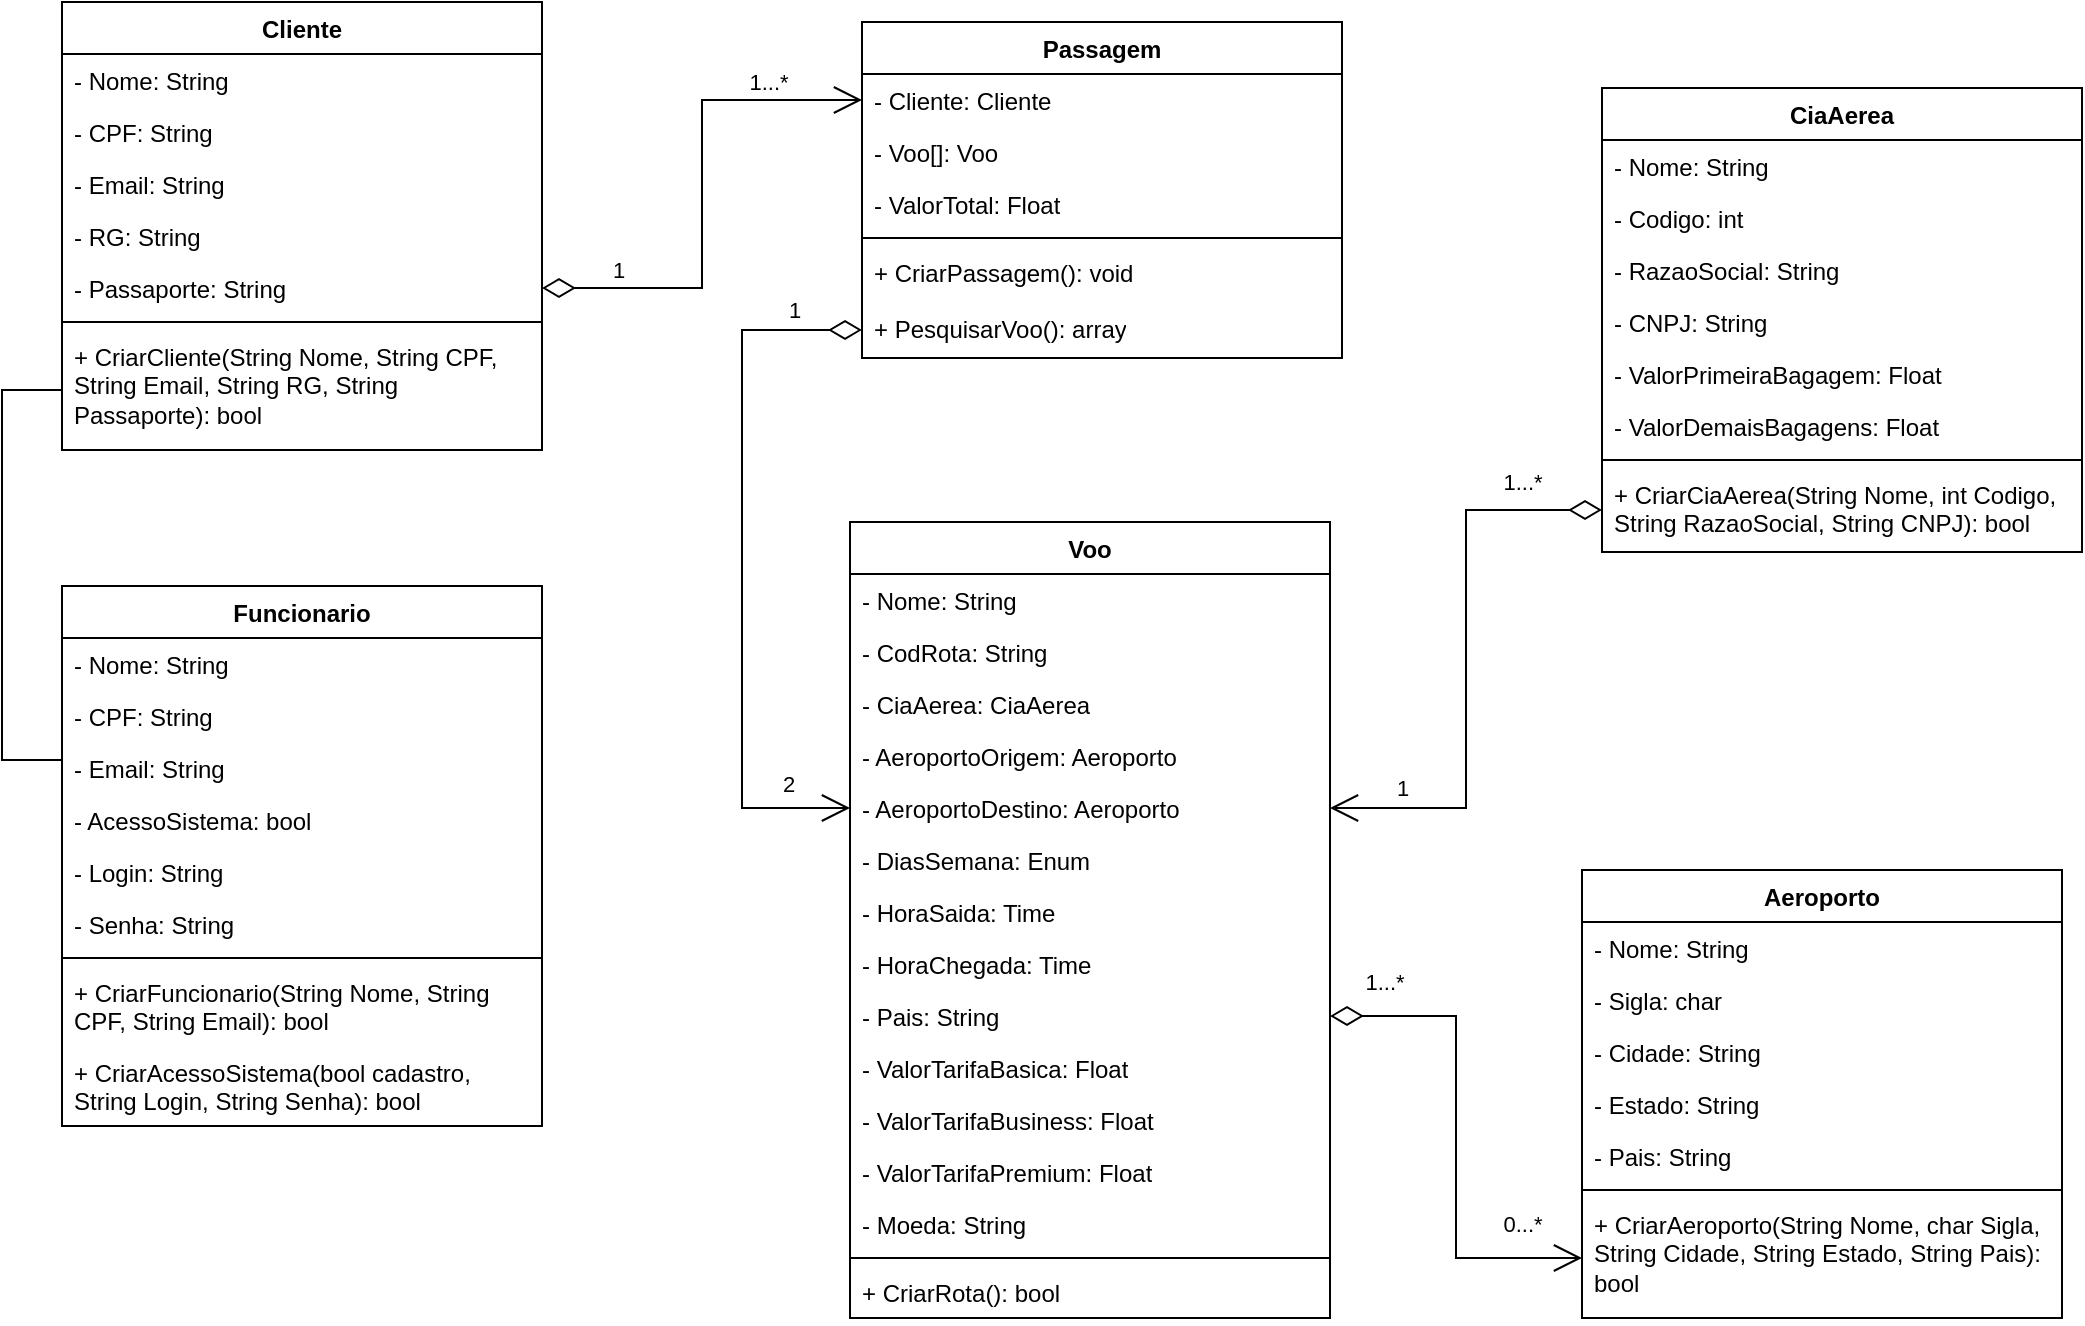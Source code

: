 <mxfile version="24.7.17">
  <diagram name="Página-1" id="M18SpvLpvyUCoFgphAnQ">
    <mxGraphModel dx="2327" dy="796" grid="1" gridSize="10" guides="1" tooltips="1" connect="1" arrows="1" fold="1" page="1" pageScale="1" pageWidth="827" pageHeight="1169" math="0" shadow="0">
      <root>
        <mxCell id="0" />
        <mxCell id="1" parent="0" />
        <mxCell id="q9ghwlmr0V3CYqbMyMJ1-5" value="Funcionario" style="swimlane;fontStyle=1;align=center;verticalAlign=top;childLayout=stackLayout;horizontal=1;startSize=26;horizontalStack=0;resizeParent=1;resizeParentMax=0;resizeLast=0;collapsible=1;marginBottom=0;whiteSpace=wrap;html=1;" parent="1" vertex="1">
          <mxGeometry x="-100" y="602" width="240" height="270" as="geometry" />
        </mxCell>
        <mxCell id="q9ghwlmr0V3CYqbMyMJ1-6" value="- Nome: String" style="text;strokeColor=none;fillColor=none;align=left;verticalAlign=top;spacingLeft=4;spacingRight=4;overflow=hidden;rotatable=0;points=[[0,0.5],[1,0.5]];portConstraint=eastwest;whiteSpace=wrap;html=1;" parent="q9ghwlmr0V3CYqbMyMJ1-5" vertex="1">
          <mxGeometry y="26" width="240" height="26" as="geometry" />
        </mxCell>
        <mxCell id="q9ghwlmr0V3CYqbMyMJ1-15" value="- CPF: String" style="text;strokeColor=none;fillColor=none;align=left;verticalAlign=top;spacingLeft=4;spacingRight=4;overflow=hidden;rotatable=0;points=[[0,0.5],[1,0.5]];portConstraint=eastwest;whiteSpace=wrap;html=1;" parent="q9ghwlmr0V3CYqbMyMJ1-5" vertex="1">
          <mxGeometry y="52" width="240" height="26" as="geometry" />
        </mxCell>
        <mxCell id="q9ghwlmr0V3CYqbMyMJ1-17" value="- Email: String" style="text;strokeColor=none;fillColor=none;align=left;verticalAlign=top;spacingLeft=4;spacingRight=4;overflow=hidden;rotatable=0;points=[[0,0.5],[1,0.5]];portConstraint=eastwest;whiteSpace=wrap;html=1;" parent="q9ghwlmr0V3CYqbMyMJ1-5" vertex="1">
          <mxGeometry y="78" width="240" height="26" as="geometry" />
        </mxCell>
        <mxCell id="q9ghwlmr0V3CYqbMyMJ1-18" value="- AcessoSistema: bool" style="text;strokeColor=none;fillColor=none;align=left;verticalAlign=top;spacingLeft=4;spacingRight=4;overflow=hidden;rotatable=0;points=[[0,0.5],[1,0.5]];portConstraint=eastwest;whiteSpace=wrap;html=1;" parent="q9ghwlmr0V3CYqbMyMJ1-5" vertex="1">
          <mxGeometry y="104" width="240" height="26" as="geometry" />
        </mxCell>
        <mxCell id="q9ghwlmr0V3CYqbMyMJ1-20" value="- Login: String" style="text;strokeColor=none;fillColor=none;align=left;verticalAlign=top;spacingLeft=4;spacingRight=4;overflow=hidden;rotatable=0;points=[[0,0.5],[1,0.5]];portConstraint=eastwest;whiteSpace=wrap;html=1;" parent="q9ghwlmr0V3CYqbMyMJ1-5" vertex="1">
          <mxGeometry y="130" width="240" height="26" as="geometry" />
        </mxCell>
        <mxCell id="q9ghwlmr0V3CYqbMyMJ1-21" value="- Senha: String" style="text;strokeColor=none;fillColor=none;align=left;verticalAlign=top;spacingLeft=4;spacingRight=4;overflow=hidden;rotatable=0;points=[[0,0.5],[1,0.5]];portConstraint=eastwest;whiteSpace=wrap;html=1;" parent="q9ghwlmr0V3CYqbMyMJ1-5" vertex="1">
          <mxGeometry y="156" width="240" height="26" as="geometry" />
        </mxCell>
        <mxCell id="q9ghwlmr0V3CYqbMyMJ1-7" value="" style="line;strokeWidth=1;fillColor=none;align=left;verticalAlign=middle;spacingTop=-1;spacingLeft=3;spacingRight=3;rotatable=0;labelPosition=right;points=[];portConstraint=eastwest;strokeColor=inherit;" parent="q9ghwlmr0V3CYqbMyMJ1-5" vertex="1">
          <mxGeometry y="182" width="240" height="8" as="geometry" />
        </mxCell>
        <mxCell id="q9ghwlmr0V3CYqbMyMJ1-8" value="+ CriarFuncionario(String Nome, String CPF, String Email): bool" style="text;strokeColor=none;fillColor=none;align=left;verticalAlign=top;spacingLeft=4;spacingRight=4;overflow=hidden;rotatable=0;points=[[0,0.5],[1,0.5]];portConstraint=eastwest;whiteSpace=wrap;html=1;" parent="q9ghwlmr0V3CYqbMyMJ1-5" vertex="1">
          <mxGeometry y="190" width="240" height="40" as="geometry" />
        </mxCell>
        <mxCell id="q9ghwlmr0V3CYqbMyMJ1-22" value="+ CriarAcessoSistema(bool cadastro, String Login, String Senha): bool&lt;div&gt;&lt;br&gt;&lt;/div&gt;" style="text;strokeColor=none;fillColor=none;align=left;verticalAlign=top;spacingLeft=4;spacingRight=4;overflow=hidden;rotatable=0;points=[[0,0.5],[1,0.5]];portConstraint=eastwest;whiteSpace=wrap;html=1;" parent="q9ghwlmr0V3CYqbMyMJ1-5" vertex="1">
          <mxGeometry y="230" width="240" height="40" as="geometry" />
        </mxCell>
        <mxCell id="q9ghwlmr0V3CYqbMyMJ1-23" value="CiaAerea" style="swimlane;fontStyle=1;align=center;verticalAlign=top;childLayout=stackLayout;horizontal=1;startSize=26;horizontalStack=0;resizeParent=1;resizeParentMax=0;resizeLast=0;collapsible=1;marginBottom=0;whiteSpace=wrap;html=1;" parent="1" vertex="1">
          <mxGeometry x="670" y="353" width="240" height="232" as="geometry" />
        </mxCell>
        <mxCell id="q9ghwlmr0V3CYqbMyMJ1-24" value="- Nome: String" style="text;strokeColor=none;fillColor=none;align=left;verticalAlign=top;spacingLeft=4;spacingRight=4;overflow=hidden;rotatable=0;points=[[0,0.5],[1,0.5]];portConstraint=eastwest;whiteSpace=wrap;html=1;" parent="q9ghwlmr0V3CYqbMyMJ1-23" vertex="1">
          <mxGeometry y="26" width="240" height="26" as="geometry" />
        </mxCell>
        <mxCell id="q9ghwlmr0V3CYqbMyMJ1-25" value="- Codigo: int" style="text;strokeColor=none;fillColor=none;align=left;verticalAlign=top;spacingLeft=4;spacingRight=4;overflow=hidden;rotatable=0;points=[[0,0.5],[1,0.5]];portConstraint=eastwest;whiteSpace=wrap;html=1;" parent="q9ghwlmr0V3CYqbMyMJ1-23" vertex="1">
          <mxGeometry y="52" width="240" height="26" as="geometry" />
        </mxCell>
        <mxCell id="q9ghwlmr0V3CYqbMyMJ1-26" value="- RazaoSocial: String" style="text;strokeColor=none;fillColor=none;align=left;verticalAlign=top;spacingLeft=4;spacingRight=4;overflow=hidden;rotatable=0;points=[[0,0.5],[1,0.5]];portConstraint=eastwest;whiteSpace=wrap;html=1;" parent="q9ghwlmr0V3CYqbMyMJ1-23" vertex="1">
          <mxGeometry y="78" width="240" height="26" as="geometry" />
        </mxCell>
        <mxCell id="q9ghwlmr0V3CYqbMyMJ1-27" value="- CNPJ: String" style="text;strokeColor=none;fillColor=none;align=left;verticalAlign=top;spacingLeft=4;spacingRight=4;overflow=hidden;rotatable=0;points=[[0,0.5],[1,0.5]];portConstraint=eastwest;whiteSpace=wrap;html=1;" parent="q9ghwlmr0V3CYqbMyMJ1-23" vertex="1">
          <mxGeometry y="104" width="240" height="26" as="geometry" />
        </mxCell>
        <mxCell id="wgG3-BRssA3dwrcc2QLm-9" value="- ValorPrimeiraBagagem: Float" style="text;strokeColor=none;fillColor=none;align=left;verticalAlign=top;spacingLeft=4;spacingRight=4;overflow=hidden;rotatable=0;points=[[0,0.5],[1,0.5]];portConstraint=eastwest;whiteSpace=wrap;html=1;" parent="q9ghwlmr0V3CYqbMyMJ1-23" vertex="1">
          <mxGeometry y="130" width="240" height="26" as="geometry" />
        </mxCell>
        <mxCell id="wgG3-BRssA3dwrcc2QLm-10" value="- ValorDemaisBagagens: Float" style="text;strokeColor=none;fillColor=none;align=left;verticalAlign=top;spacingLeft=4;spacingRight=4;overflow=hidden;rotatable=0;points=[[0,0.5],[1,0.5]];portConstraint=eastwest;whiteSpace=wrap;html=1;" parent="q9ghwlmr0V3CYqbMyMJ1-23" vertex="1">
          <mxGeometry y="156" width="240" height="26" as="geometry" />
        </mxCell>
        <mxCell id="q9ghwlmr0V3CYqbMyMJ1-30" value="" style="line;strokeWidth=1;fillColor=none;align=left;verticalAlign=middle;spacingTop=-1;spacingLeft=3;spacingRight=3;rotatable=0;labelPosition=right;points=[];portConstraint=eastwest;strokeColor=inherit;" parent="q9ghwlmr0V3CYqbMyMJ1-23" vertex="1">
          <mxGeometry y="182" width="240" height="8" as="geometry" />
        </mxCell>
        <mxCell id="q9ghwlmr0V3CYqbMyMJ1-31" value="+ CriarCiaAerea(String Nome, int Codigo, String RazaoSocial, String CNPJ): bool" style="text;strokeColor=none;fillColor=none;align=left;verticalAlign=top;spacingLeft=4;spacingRight=4;overflow=hidden;rotatable=0;points=[[0,0.5],[1,0.5]];portConstraint=eastwest;whiteSpace=wrap;html=1;" parent="q9ghwlmr0V3CYqbMyMJ1-23" vertex="1">
          <mxGeometry y="190" width="240" height="42" as="geometry" />
        </mxCell>
        <mxCell id="q9ghwlmr0V3CYqbMyMJ1-33" value="Aeroporto" style="swimlane;fontStyle=1;align=center;verticalAlign=top;childLayout=stackLayout;horizontal=1;startSize=26;horizontalStack=0;resizeParent=1;resizeParentMax=0;resizeLast=0;collapsible=1;marginBottom=0;whiteSpace=wrap;html=1;" parent="1" vertex="1">
          <mxGeometry x="660" y="744" width="240" height="224" as="geometry" />
        </mxCell>
        <mxCell id="q9ghwlmr0V3CYqbMyMJ1-34" value="- Nome: String" style="text;strokeColor=none;fillColor=none;align=left;verticalAlign=top;spacingLeft=4;spacingRight=4;overflow=hidden;rotatable=0;points=[[0,0.5],[1,0.5]];portConstraint=eastwest;whiteSpace=wrap;html=1;" parent="q9ghwlmr0V3CYqbMyMJ1-33" vertex="1">
          <mxGeometry y="26" width="240" height="26" as="geometry" />
        </mxCell>
        <mxCell id="q9ghwlmr0V3CYqbMyMJ1-35" value="- Sigla: char" style="text;strokeColor=none;fillColor=none;align=left;verticalAlign=top;spacingLeft=4;spacingRight=4;overflow=hidden;rotatable=0;points=[[0,0.5],[1,0.5]];portConstraint=eastwest;whiteSpace=wrap;html=1;" parent="q9ghwlmr0V3CYqbMyMJ1-33" vertex="1">
          <mxGeometry y="52" width="240" height="26" as="geometry" />
        </mxCell>
        <mxCell id="q9ghwlmr0V3CYqbMyMJ1-36" value="- Cidade: String" style="text;strokeColor=none;fillColor=none;align=left;verticalAlign=top;spacingLeft=4;spacingRight=4;overflow=hidden;rotatable=0;points=[[0,0.5],[1,0.5]];portConstraint=eastwest;whiteSpace=wrap;html=1;" parent="q9ghwlmr0V3CYqbMyMJ1-33" vertex="1">
          <mxGeometry y="78" width="240" height="26" as="geometry" />
        </mxCell>
        <mxCell id="q9ghwlmr0V3CYqbMyMJ1-37" value="- Estado: String" style="text;strokeColor=none;fillColor=none;align=left;verticalAlign=top;spacingLeft=4;spacingRight=4;overflow=hidden;rotatable=0;points=[[0,0.5],[1,0.5]];portConstraint=eastwest;whiteSpace=wrap;html=1;" parent="q9ghwlmr0V3CYqbMyMJ1-33" vertex="1">
          <mxGeometry y="104" width="240" height="26" as="geometry" />
        </mxCell>
        <mxCell id="q9ghwlmr0V3CYqbMyMJ1-40" value="- Pais: String" style="text;strokeColor=none;fillColor=none;align=left;verticalAlign=top;spacingLeft=4;spacingRight=4;overflow=hidden;rotatable=0;points=[[0,0.5],[1,0.5]];portConstraint=eastwest;whiteSpace=wrap;html=1;" parent="q9ghwlmr0V3CYqbMyMJ1-33" vertex="1">
          <mxGeometry y="130" width="240" height="26" as="geometry" />
        </mxCell>
        <mxCell id="q9ghwlmr0V3CYqbMyMJ1-38" value="" style="line;strokeWidth=1;fillColor=none;align=left;verticalAlign=middle;spacingTop=-1;spacingLeft=3;spacingRight=3;rotatable=0;labelPosition=right;points=[];portConstraint=eastwest;strokeColor=inherit;" parent="q9ghwlmr0V3CYqbMyMJ1-33" vertex="1">
          <mxGeometry y="156" width="240" height="8" as="geometry" />
        </mxCell>
        <mxCell id="q9ghwlmr0V3CYqbMyMJ1-39" value="+ CriarAeroporto(String Nome, char Sigla, String Cidade, String Estado, String Pais): bool" style="text;strokeColor=none;fillColor=none;align=left;verticalAlign=top;spacingLeft=4;spacingRight=4;overflow=hidden;rotatable=0;points=[[0,0.5],[1,0.5]];portConstraint=eastwest;whiteSpace=wrap;html=1;" parent="q9ghwlmr0V3CYqbMyMJ1-33" vertex="1">
          <mxGeometry y="164" width="240" height="60" as="geometry" />
        </mxCell>
        <mxCell id="q9ghwlmr0V3CYqbMyMJ1-41" value="Passagem" style="swimlane;fontStyle=1;align=center;verticalAlign=top;childLayout=stackLayout;horizontal=1;startSize=26;horizontalStack=0;resizeParent=1;resizeParentMax=0;resizeLast=0;collapsible=1;marginBottom=0;whiteSpace=wrap;html=1;" parent="1" vertex="1">
          <mxGeometry x="300" y="320" width="240" height="168" as="geometry" />
        </mxCell>
        <mxCell id="q9ghwlmr0V3CYqbMyMJ1-66" value="- Cliente: Cliente" style="text;strokeColor=none;fillColor=none;align=left;verticalAlign=top;spacingLeft=4;spacingRight=4;overflow=hidden;rotatable=0;points=[[0,0.5],[1,0.5]];portConstraint=eastwest;whiteSpace=wrap;html=1;" parent="q9ghwlmr0V3CYqbMyMJ1-41" vertex="1">
          <mxGeometry y="26" width="240" height="26" as="geometry" />
        </mxCell>
        <mxCell id="q9ghwlmr0V3CYqbMyMJ1-43" value="- Voo[]: Voo&amp;nbsp;" style="text;strokeColor=none;fillColor=none;align=left;verticalAlign=top;spacingLeft=4;spacingRight=4;overflow=hidden;rotatable=0;points=[[0,0.5],[1,0.5]];portConstraint=eastwest;whiteSpace=wrap;html=1;" parent="q9ghwlmr0V3CYqbMyMJ1-41" vertex="1">
          <mxGeometry y="52" width="240" height="26" as="geometry" />
        </mxCell>
        <mxCell id="q9ghwlmr0V3CYqbMyMJ1-91" value="- ValorTotal: Float" style="text;strokeColor=none;fillColor=none;align=left;verticalAlign=top;spacingLeft=4;spacingRight=4;overflow=hidden;rotatable=0;points=[[0,0.5],[1,0.5]];portConstraint=eastwest;whiteSpace=wrap;html=1;" parent="q9ghwlmr0V3CYqbMyMJ1-41" vertex="1">
          <mxGeometry y="78" width="240" height="26" as="geometry" />
        </mxCell>
        <mxCell id="q9ghwlmr0V3CYqbMyMJ1-48" value="" style="line;strokeWidth=1;fillColor=none;align=left;verticalAlign=middle;spacingTop=-1;spacingLeft=3;spacingRight=3;rotatable=0;labelPosition=right;points=[];portConstraint=eastwest;strokeColor=inherit;" parent="q9ghwlmr0V3CYqbMyMJ1-41" vertex="1">
          <mxGeometry y="104" width="240" height="8" as="geometry" />
        </mxCell>
        <mxCell id="q9ghwlmr0V3CYqbMyMJ1-49" value="+ CriarPassagem(): void" style="text;strokeColor=none;fillColor=none;align=left;verticalAlign=top;spacingLeft=4;spacingRight=4;overflow=hidden;rotatable=0;points=[[0,0.5],[1,0.5]];portConstraint=eastwest;whiteSpace=wrap;html=1;" parent="q9ghwlmr0V3CYqbMyMJ1-41" vertex="1">
          <mxGeometry y="112" width="240" height="28" as="geometry" />
        </mxCell>
        <mxCell id="wgG3-BRssA3dwrcc2QLm-1" value="+ PesquisarVoo(): array" style="text;strokeColor=none;fillColor=none;align=left;verticalAlign=top;spacingLeft=4;spacingRight=4;overflow=hidden;rotatable=0;points=[[0,0.5],[1,0.5]];portConstraint=eastwest;whiteSpace=wrap;html=1;" parent="q9ghwlmr0V3CYqbMyMJ1-41" vertex="1">
          <mxGeometry y="140" width="240" height="28" as="geometry" />
        </mxCell>
        <mxCell id="q9ghwlmr0V3CYqbMyMJ1-56" value="Cliente" style="swimlane;fontStyle=1;align=center;verticalAlign=top;childLayout=stackLayout;horizontal=1;startSize=26;horizontalStack=0;resizeParent=1;resizeParentMax=0;resizeLast=0;collapsible=1;marginBottom=0;whiteSpace=wrap;html=1;" parent="1" vertex="1">
          <mxGeometry x="-100" y="310" width="240" height="224" as="geometry" />
        </mxCell>
        <mxCell id="q9ghwlmr0V3CYqbMyMJ1-57" value="- Nome: String" style="text;strokeColor=none;fillColor=none;align=left;verticalAlign=top;spacingLeft=4;spacingRight=4;overflow=hidden;rotatable=0;points=[[0,0.5],[1,0.5]];portConstraint=eastwest;whiteSpace=wrap;html=1;" parent="q9ghwlmr0V3CYqbMyMJ1-56" vertex="1">
          <mxGeometry y="26" width="240" height="26" as="geometry" />
        </mxCell>
        <mxCell id="q9ghwlmr0V3CYqbMyMJ1-58" value="- CPF: String" style="text;strokeColor=none;fillColor=none;align=left;verticalAlign=top;spacingLeft=4;spacingRight=4;overflow=hidden;rotatable=0;points=[[0,0.5],[1,0.5]];portConstraint=eastwest;whiteSpace=wrap;html=1;" parent="q9ghwlmr0V3CYqbMyMJ1-56" vertex="1">
          <mxGeometry y="52" width="240" height="26" as="geometry" />
        </mxCell>
        <mxCell id="q9ghwlmr0V3CYqbMyMJ1-59" value="- Email: String" style="text;strokeColor=none;fillColor=none;align=left;verticalAlign=top;spacingLeft=4;spacingRight=4;overflow=hidden;rotatable=0;points=[[0,0.5],[1,0.5]];portConstraint=eastwest;whiteSpace=wrap;html=1;" parent="q9ghwlmr0V3CYqbMyMJ1-56" vertex="1">
          <mxGeometry y="78" width="240" height="26" as="geometry" />
        </mxCell>
        <mxCell id="q9ghwlmr0V3CYqbMyMJ1-60" value="- RG: String" style="text;strokeColor=none;fillColor=none;align=left;verticalAlign=top;spacingLeft=4;spacingRight=4;overflow=hidden;rotatable=0;points=[[0,0.5],[1,0.5]];portConstraint=eastwest;whiteSpace=wrap;html=1;" parent="q9ghwlmr0V3CYqbMyMJ1-56" vertex="1">
          <mxGeometry y="104" width="240" height="26" as="geometry" />
        </mxCell>
        <mxCell id="q9ghwlmr0V3CYqbMyMJ1-61" value="- Passaporte: String" style="text;strokeColor=none;fillColor=none;align=left;verticalAlign=top;spacingLeft=4;spacingRight=4;overflow=hidden;rotatable=0;points=[[0,0.5],[1,0.5]];portConstraint=eastwest;whiteSpace=wrap;html=1;" parent="q9ghwlmr0V3CYqbMyMJ1-56" vertex="1">
          <mxGeometry y="130" width="240" height="26" as="geometry" />
        </mxCell>
        <mxCell id="q9ghwlmr0V3CYqbMyMJ1-63" value="" style="line;strokeWidth=1;fillColor=none;align=left;verticalAlign=middle;spacingTop=-1;spacingLeft=3;spacingRight=3;rotatable=0;labelPosition=right;points=[];portConstraint=eastwest;strokeColor=inherit;" parent="q9ghwlmr0V3CYqbMyMJ1-56" vertex="1">
          <mxGeometry y="156" width="240" height="8" as="geometry" />
        </mxCell>
        <mxCell id="q9ghwlmr0V3CYqbMyMJ1-64" value="+ CriarCliente(String Nome, String CPF, String Email, String RG, String Passaporte): bool" style="text;strokeColor=none;fillColor=none;align=left;verticalAlign=top;spacingLeft=4;spacingRight=4;overflow=hidden;rotatable=0;points=[[0,0.5],[1,0.5]];portConstraint=eastwest;whiteSpace=wrap;html=1;" parent="q9ghwlmr0V3CYqbMyMJ1-56" vertex="1">
          <mxGeometry y="164" width="240" height="60" as="geometry" />
        </mxCell>
        <mxCell id="q9ghwlmr0V3CYqbMyMJ1-67" value="Voo" style="swimlane;fontStyle=1;align=center;verticalAlign=top;childLayout=stackLayout;horizontal=1;startSize=26;horizontalStack=0;resizeParent=1;resizeParentMax=0;resizeLast=0;collapsible=1;marginBottom=0;whiteSpace=wrap;html=1;" parent="1" vertex="1">
          <mxGeometry x="294" y="570" width="240" height="398" as="geometry" />
        </mxCell>
        <mxCell id="q9ghwlmr0V3CYqbMyMJ1-68" value="- Nome: String" style="text;strokeColor=none;fillColor=none;align=left;verticalAlign=top;spacingLeft=4;spacingRight=4;overflow=hidden;rotatable=0;points=[[0,0.5],[1,0.5]];portConstraint=eastwest;whiteSpace=wrap;html=1;" parent="q9ghwlmr0V3CYqbMyMJ1-67" vertex="1">
          <mxGeometry y="26" width="240" height="26" as="geometry" />
        </mxCell>
        <mxCell id="q9ghwlmr0V3CYqbMyMJ1-88" value="- CodRota: String" style="text;strokeColor=none;fillColor=none;align=left;verticalAlign=top;spacingLeft=4;spacingRight=4;overflow=hidden;rotatable=0;points=[[0,0.5],[1,0.5]];portConstraint=eastwest;whiteSpace=wrap;html=1;" parent="q9ghwlmr0V3CYqbMyMJ1-67" vertex="1">
          <mxGeometry y="52" width="240" height="26" as="geometry" />
        </mxCell>
        <mxCell id="q9ghwlmr0V3CYqbMyMJ1-71" value="- CiaAerea: CiaAerea" style="text;strokeColor=none;fillColor=none;align=left;verticalAlign=top;spacingLeft=4;spacingRight=4;overflow=hidden;rotatable=0;points=[[0,0.5],[1,0.5]];portConstraint=eastwest;whiteSpace=wrap;html=1;" parent="q9ghwlmr0V3CYqbMyMJ1-67" vertex="1">
          <mxGeometry y="78" width="240" height="26" as="geometry" />
        </mxCell>
        <mxCell id="q9ghwlmr0V3CYqbMyMJ1-69" value="- AeroportoOrigem: Aeroporto" style="text;strokeColor=none;fillColor=none;align=left;verticalAlign=top;spacingLeft=4;spacingRight=4;overflow=hidden;rotatable=0;points=[[0,0.5],[1,0.5]];portConstraint=eastwest;whiteSpace=wrap;html=1;" parent="q9ghwlmr0V3CYqbMyMJ1-67" vertex="1">
          <mxGeometry y="104" width="240" height="26" as="geometry" />
        </mxCell>
        <mxCell id="q9ghwlmr0V3CYqbMyMJ1-70" value="- AeroportoDestino: Aeroporto" style="text;strokeColor=none;fillColor=none;align=left;verticalAlign=top;spacingLeft=4;spacingRight=4;overflow=hidden;rotatable=0;points=[[0,0.5],[1,0.5]];portConstraint=eastwest;whiteSpace=wrap;html=1;" parent="q9ghwlmr0V3CYqbMyMJ1-67" vertex="1">
          <mxGeometry y="130" width="240" height="26" as="geometry" />
        </mxCell>
        <mxCell id="q9ghwlmr0V3CYqbMyMJ1-92" value="- DiasSemana: Enum" style="text;strokeColor=none;fillColor=none;align=left;verticalAlign=top;spacingLeft=4;spacingRight=4;overflow=hidden;rotatable=0;points=[[0,0.5],[1,0.5]];portConstraint=eastwest;whiteSpace=wrap;html=1;" parent="q9ghwlmr0V3CYqbMyMJ1-67" vertex="1">
          <mxGeometry y="156" width="240" height="26" as="geometry" />
        </mxCell>
        <mxCell id="q9ghwlmr0V3CYqbMyMJ1-90" value="- HoraSaida: Time" style="text;strokeColor=none;fillColor=none;align=left;verticalAlign=top;spacingLeft=4;spacingRight=4;overflow=hidden;rotatable=0;points=[[0,0.5],[1,0.5]];portConstraint=eastwest;whiteSpace=wrap;html=1;" parent="q9ghwlmr0V3CYqbMyMJ1-67" vertex="1">
          <mxGeometry y="182" width="240" height="26" as="geometry" />
        </mxCell>
        <mxCell id="q9ghwlmr0V3CYqbMyMJ1-89" value="- HoraChegada: Time" style="text;strokeColor=none;fillColor=none;align=left;verticalAlign=top;spacingLeft=4;spacingRight=4;overflow=hidden;rotatable=0;points=[[0,0.5],[1,0.5]];portConstraint=eastwest;whiteSpace=wrap;html=1;" parent="q9ghwlmr0V3CYqbMyMJ1-67" vertex="1">
          <mxGeometry y="208" width="240" height="26" as="geometry" />
        </mxCell>
        <mxCell id="q9ghwlmr0V3CYqbMyMJ1-72" value="- Pais: String" style="text;strokeColor=none;fillColor=none;align=left;verticalAlign=top;spacingLeft=4;spacingRight=4;overflow=hidden;rotatable=0;points=[[0,0.5],[1,0.5]];portConstraint=eastwest;whiteSpace=wrap;html=1;" parent="q9ghwlmr0V3CYqbMyMJ1-67" vertex="1">
          <mxGeometry y="234" width="240" height="26" as="geometry" />
        </mxCell>
        <mxCell id="q9ghwlmr0V3CYqbMyMJ1-81" value="- ValorTarifaBasica: Float" style="text;strokeColor=none;fillColor=none;align=left;verticalAlign=top;spacingLeft=4;spacingRight=4;overflow=hidden;rotatable=0;points=[[0,0.5],[1,0.5]];portConstraint=eastwest;whiteSpace=wrap;html=1;" parent="q9ghwlmr0V3CYqbMyMJ1-67" vertex="1">
          <mxGeometry y="260" width="240" height="26" as="geometry" />
        </mxCell>
        <mxCell id="q9ghwlmr0V3CYqbMyMJ1-82" value="- ValorTarifaBusiness: Float" style="text;strokeColor=none;fillColor=none;align=left;verticalAlign=top;spacingLeft=4;spacingRight=4;overflow=hidden;rotatable=0;points=[[0,0.5],[1,0.5]];portConstraint=eastwest;whiteSpace=wrap;html=1;" parent="q9ghwlmr0V3CYqbMyMJ1-67" vertex="1">
          <mxGeometry y="286" width="240" height="26" as="geometry" />
        </mxCell>
        <mxCell id="q9ghwlmr0V3CYqbMyMJ1-83" value="- ValorTarifaPremium: Float" style="text;strokeColor=none;fillColor=none;align=left;verticalAlign=top;spacingLeft=4;spacingRight=4;overflow=hidden;rotatable=0;points=[[0,0.5],[1,0.5]];portConstraint=eastwest;whiteSpace=wrap;html=1;" parent="q9ghwlmr0V3CYqbMyMJ1-67" vertex="1">
          <mxGeometry y="312" width="240" height="26" as="geometry" />
        </mxCell>
        <mxCell id="q9ghwlmr0V3CYqbMyMJ1-87" value="- Moeda: String" style="text;strokeColor=none;fillColor=none;align=left;verticalAlign=top;spacingLeft=4;spacingRight=4;overflow=hidden;rotatable=0;points=[[0,0.5],[1,0.5]];portConstraint=eastwest;whiteSpace=wrap;html=1;" parent="q9ghwlmr0V3CYqbMyMJ1-67" vertex="1">
          <mxGeometry y="338" width="240" height="26" as="geometry" />
        </mxCell>
        <mxCell id="q9ghwlmr0V3CYqbMyMJ1-73" value="" style="line;strokeWidth=1;fillColor=none;align=left;verticalAlign=middle;spacingTop=-1;spacingLeft=3;spacingRight=3;rotatable=0;labelPosition=right;points=[];portConstraint=eastwest;strokeColor=inherit;" parent="q9ghwlmr0V3CYqbMyMJ1-67" vertex="1">
          <mxGeometry y="364" width="240" height="8" as="geometry" />
        </mxCell>
        <mxCell id="q9ghwlmr0V3CYqbMyMJ1-74" value="+ CriarRota(): bool" style="text;strokeColor=none;fillColor=none;align=left;verticalAlign=top;spacingLeft=4;spacingRight=4;overflow=hidden;rotatable=0;points=[[0,0.5],[1,0.5]];portConstraint=eastwest;whiteSpace=wrap;html=1;" parent="q9ghwlmr0V3CYqbMyMJ1-67" vertex="1">
          <mxGeometry y="372" width="240" height="26" as="geometry" />
        </mxCell>
        <mxCell id="wgG3-BRssA3dwrcc2QLm-12" value="" style="endArrow=open;html=1;endSize=12;startArrow=diamondThin;startSize=14;startFill=0;edgeStyle=orthogonalEdgeStyle;align=left;verticalAlign=bottom;rounded=0;exitX=0;exitY=0.5;exitDx=0;exitDy=0;entryX=1;entryY=0.5;entryDx=0;entryDy=0;" parent="1" source="q9ghwlmr0V3CYqbMyMJ1-31" target="q9ghwlmr0V3CYqbMyMJ1-70" edge="1">
          <mxGeometry x="-1" y="3" relative="1" as="geometry">
            <mxPoint x="560" y="723" as="sourcePoint" />
            <mxPoint x="666" y="600" as="targetPoint" />
          </mxGeometry>
        </mxCell>
        <mxCell id="Xaw1ISBTkkzW3qaWNf95-4" value="1...*" style="edgeLabel;html=1;align=center;verticalAlign=middle;resizable=0;points=[];" vertex="1" connectable="0" parent="wgG3-BRssA3dwrcc2QLm-12">
          <mxGeometry x="-0.789" y="-2" relative="1" as="geometry">
            <mxPoint x="-10" y="-12" as="offset" />
          </mxGeometry>
        </mxCell>
        <mxCell id="Xaw1ISBTkkzW3qaWNf95-5" value="1" style="edgeLabel;html=1;align=center;verticalAlign=middle;resizable=0;points=[];" vertex="1" connectable="0" parent="wgG3-BRssA3dwrcc2QLm-12">
          <mxGeometry x="0.803" relative="1" as="geometry">
            <mxPoint x="8" y="-10" as="offset" />
          </mxGeometry>
        </mxCell>
        <mxCell id="wgG3-BRssA3dwrcc2QLm-14" value="" style="endArrow=open;html=1;endSize=12;startArrow=diamondThin;startSize=14;startFill=0;edgeStyle=orthogonalEdgeStyle;align=left;verticalAlign=bottom;rounded=0;exitX=1;exitY=0.5;exitDx=0;exitDy=0;entryX=0;entryY=0.5;entryDx=0;entryDy=0;" parent="1" source="q9ghwlmr0V3CYqbMyMJ1-72" target="q9ghwlmr0V3CYqbMyMJ1-39" edge="1">
          <mxGeometry x="-1" y="3" relative="1" as="geometry">
            <mxPoint x="990" y="778" as="sourcePoint" />
            <mxPoint x="980" y="640" as="targetPoint" />
          </mxGeometry>
        </mxCell>
        <mxCell id="Xaw1ISBTkkzW3qaWNf95-2" value="0...*" style="edgeLabel;html=1;align=center;verticalAlign=middle;resizable=0;points=[];" vertex="1" connectable="0" parent="wgG3-BRssA3dwrcc2QLm-14">
          <mxGeometry x="0.888" y="-1" relative="1" as="geometry">
            <mxPoint x="-16" y="-18" as="offset" />
          </mxGeometry>
        </mxCell>
        <mxCell id="Xaw1ISBTkkzW3qaWNf95-3" value="1...*" style="edgeLabel;html=1;align=center;verticalAlign=middle;resizable=0;points=[];" vertex="1" connectable="0" parent="wgG3-BRssA3dwrcc2QLm-14">
          <mxGeometry x="-0.784" y="1" relative="1" as="geometry">
            <mxPoint y="-16" as="offset" />
          </mxGeometry>
        </mxCell>
        <mxCell id="wgG3-BRssA3dwrcc2QLm-19" value="" style="endArrow=open;html=1;endSize=12;startArrow=diamondThin;startSize=14;startFill=0;edgeStyle=orthogonalEdgeStyle;align=left;verticalAlign=bottom;rounded=0;exitX=1;exitY=0.5;exitDx=0;exitDy=0;entryX=0;entryY=0.5;entryDx=0;entryDy=0;" parent="1" source="q9ghwlmr0V3CYqbMyMJ1-61" target="q9ghwlmr0V3CYqbMyMJ1-66" edge="1">
          <mxGeometry x="-1" y="3" relative="1" as="geometry">
            <mxPoint x="320" y="538" as="sourcePoint" />
            <mxPoint x="140" y="631" as="targetPoint" />
          </mxGeometry>
        </mxCell>
        <mxCell id="Xaw1ISBTkkzW3qaWNf95-9" value="1" style="edgeLabel;html=1;align=center;verticalAlign=middle;resizable=0;points=[];" vertex="1" connectable="0" parent="wgG3-BRssA3dwrcc2QLm-19">
          <mxGeometry x="-0.702" y="-1" relative="1" as="geometry">
            <mxPoint y="-10" as="offset" />
          </mxGeometry>
        </mxCell>
        <mxCell id="Xaw1ISBTkkzW3qaWNf95-11" value="1...*" style="edgeLabel;html=1;align=center;verticalAlign=middle;resizable=0;points=[];" vertex="1" connectable="0" parent="wgG3-BRssA3dwrcc2QLm-19">
          <mxGeometry x="0.629" y="-3" relative="1" as="geometry">
            <mxPoint y="-12" as="offset" />
          </mxGeometry>
        </mxCell>
        <mxCell id="wgG3-BRssA3dwrcc2QLm-20" value="" style="endArrow=none;html=1;edgeStyle=orthogonalEdgeStyle;rounded=0;exitX=0;exitY=0.5;exitDx=0;exitDy=0;entryX=0;entryY=0.5;entryDx=0;entryDy=0;" parent="1" source="q9ghwlmr0V3CYqbMyMJ1-64" target="q9ghwlmr0V3CYqbMyMJ1-15" edge="1">
          <mxGeometry relative="1" as="geometry">
            <mxPoint x="-40" y="583.07" as="sourcePoint" />
            <mxPoint x="120" y="583.07" as="targetPoint" />
            <Array as="points">
              <mxPoint x="-130" y="504" />
              <mxPoint x="-130" y="689" />
            </Array>
          </mxGeometry>
        </mxCell>
        <mxCell id="Xaw1ISBTkkzW3qaWNf95-1" value="" style="endArrow=open;html=1;endSize=12;startArrow=diamondThin;startSize=14;startFill=0;edgeStyle=orthogonalEdgeStyle;align=left;verticalAlign=bottom;rounded=0;exitX=0;exitY=0.5;exitDx=0;exitDy=0;entryX=0;entryY=0.5;entryDx=0;entryDy=0;" edge="1" parent="1" source="wgG3-BRssA3dwrcc2QLm-1" target="q9ghwlmr0V3CYqbMyMJ1-70">
          <mxGeometry x="-1" y="3" relative="1" as="geometry">
            <mxPoint x="120" y="654" as="sourcePoint" />
            <mxPoint x="280" y="560" as="targetPoint" />
            <Array as="points">
              <mxPoint x="240" y="474" />
              <mxPoint x="240" y="713" />
            </Array>
          </mxGeometry>
        </mxCell>
        <mxCell id="Xaw1ISBTkkzW3qaWNf95-7" value="1" style="edgeLabel;html=1;align=center;verticalAlign=middle;resizable=0;points=[];" vertex="1" connectable="0" parent="Xaw1ISBTkkzW3qaWNf95-1">
          <mxGeometry x="-0.806" relative="1" as="geometry">
            <mxPoint y="-10" as="offset" />
          </mxGeometry>
        </mxCell>
        <mxCell id="Xaw1ISBTkkzW3qaWNf95-8" value="2" style="edgeLabel;html=1;align=center;verticalAlign=middle;resizable=0;points=[];" vertex="1" connectable="0" parent="Xaw1ISBTkkzW3qaWNf95-1">
          <mxGeometry x="0.822" y="2" relative="1" as="geometry">
            <mxPoint y="-10" as="offset" />
          </mxGeometry>
        </mxCell>
      </root>
    </mxGraphModel>
  </diagram>
</mxfile>
